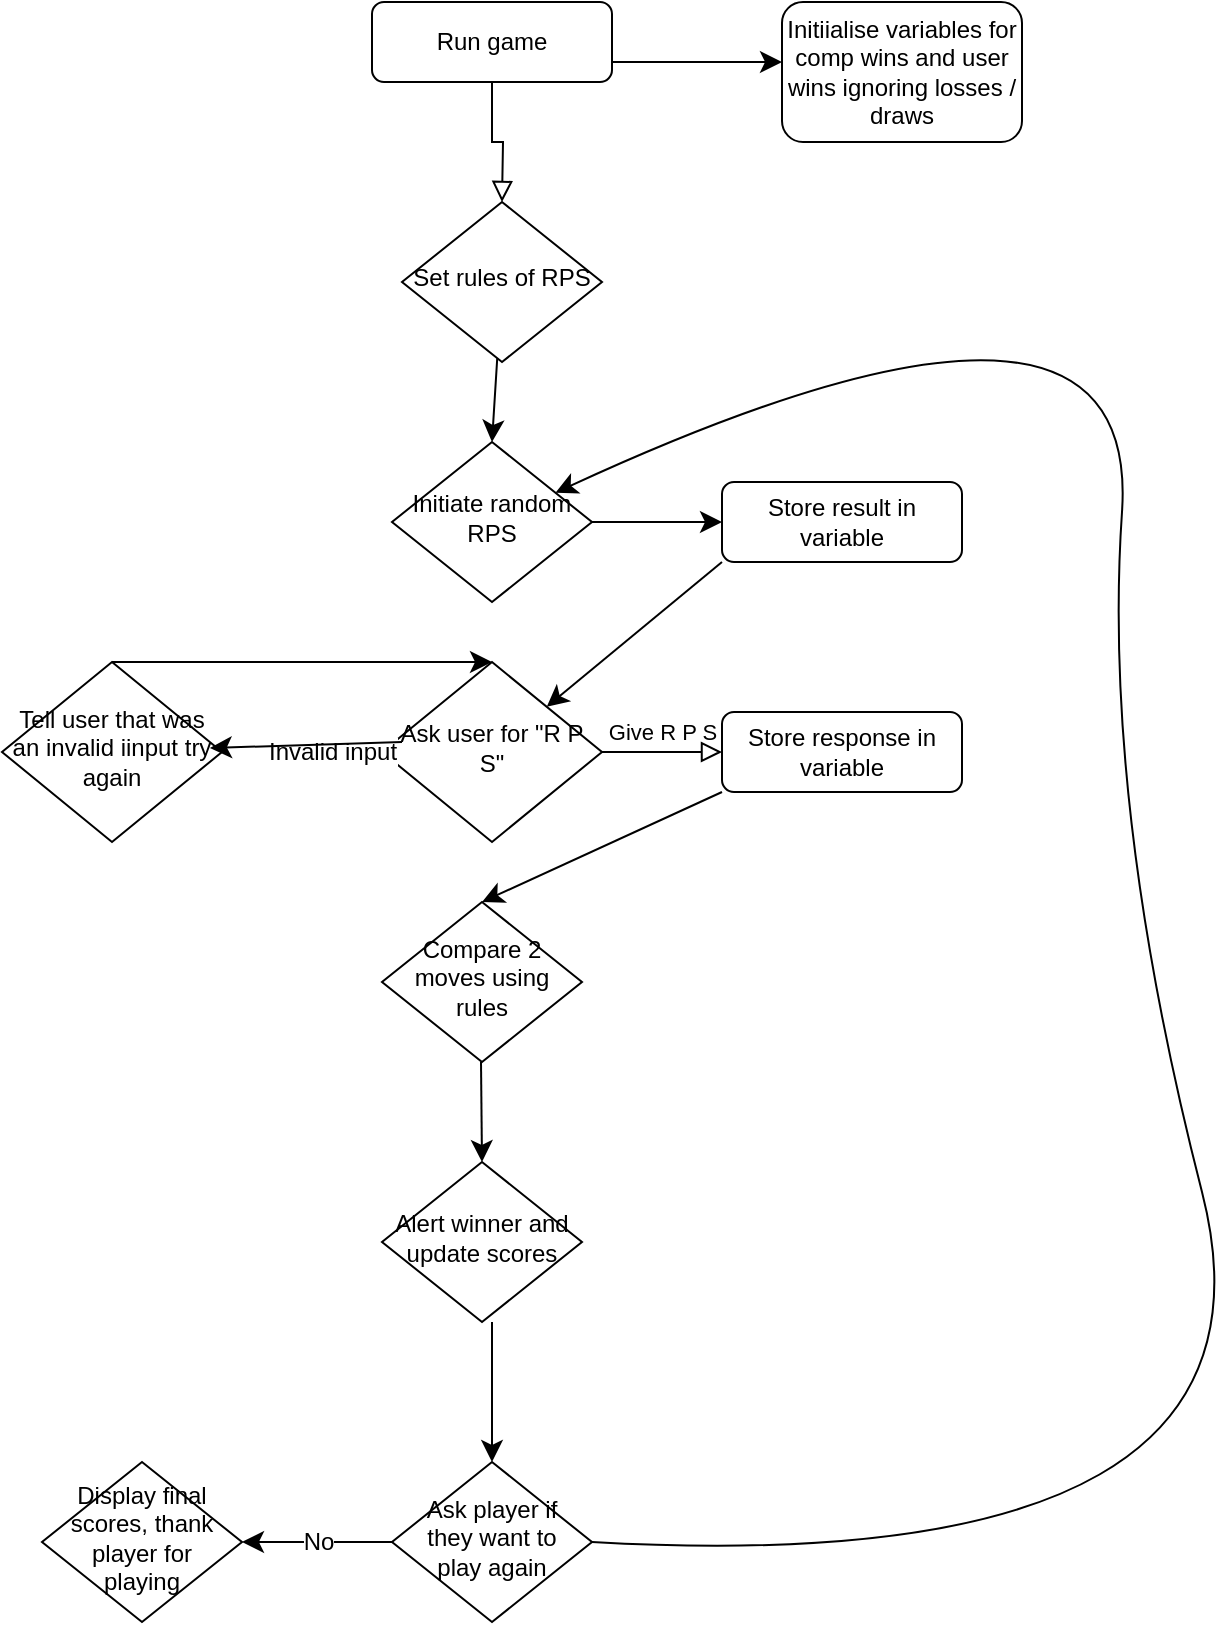 <mxfile version="21.0.6" type="google"><diagram id="C5RBs43oDa-KdzZeNtuy" name="Page-1"><mxGraphModel dx="1367" dy="1671" grid="1" gridSize="10" guides="1" tooltips="1" connect="1" arrows="1" fold="1" page="1" pageScale="1" pageWidth="827" pageHeight="1169" math="0" shadow="0"><root><mxCell id="WIyWlLk6GJQsqaUBKTNV-0"/><mxCell id="WIyWlLk6GJQsqaUBKTNV-1" parent="WIyWlLk6GJQsqaUBKTNV-0"/><mxCell id="WIyWlLk6GJQsqaUBKTNV-2" value="" style="rounded=0;html=1;jettySize=auto;orthogonalLoop=1;fontSize=11;endArrow=block;endFill=0;endSize=8;strokeWidth=1;shadow=0;labelBackgroundColor=none;edgeStyle=orthogonalEdgeStyle;" parent="WIyWlLk6GJQsqaUBKTNV-1" source="WIyWlLk6GJQsqaUBKTNV-3" edge="1"><mxGeometry relative="1" as="geometry"><mxPoint x="220" y="-30" as="targetPoint"/></mxGeometry></mxCell><mxCell id="WIyWlLk6GJQsqaUBKTNV-3" value="Run game" style="rounded=1;whiteSpace=wrap;html=1;fontSize=12;glass=0;strokeWidth=1;shadow=0;" parent="WIyWlLk6GJQsqaUBKTNV-1" vertex="1"><mxGeometry x="155" y="-130" width="120" height="40" as="geometry"/></mxCell><mxCell id="WIyWlLk6GJQsqaUBKTNV-5" value="Give R P S" style="edgeStyle=orthogonalEdgeStyle;rounded=0;html=1;jettySize=auto;orthogonalLoop=1;fontSize=11;endArrow=block;endFill=0;endSize=8;strokeWidth=1;shadow=0;labelBackgroundColor=none;" parent="WIyWlLk6GJQsqaUBKTNV-1" source="WIyWlLk6GJQsqaUBKTNV-6" target="WIyWlLk6GJQsqaUBKTNV-7" edge="1"><mxGeometry y="10" relative="1" as="geometry"><mxPoint as="offset"/></mxGeometry></mxCell><mxCell id="WIyWlLk6GJQsqaUBKTNV-6" value="Ask user for &quot;R P S&quot;" style="rhombus;whiteSpace=wrap;html=1;shadow=0;fontFamily=Helvetica;fontSize=12;align=center;strokeWidth=1;spacing=6;spacingTop=-4;" parent="WIyWlLk6GJQsqaUBKTNV-1" vertex="1"><mxGeometry x="160" y="200" width="110" height="90" as="geometry"/></mxCell><mxCell id="WIyWlLk6GJQsqaUBKTNV-7" value="Store response in variable" style="rounded=1;whiteSpace=wrap;html=1;fontSize=12;glass=0;strokeWidth=1;shadow=0;" parent="WIyWlLk6GJQsqaUBKTNV-1" vertex="1"><mxGeometry x="330" y="225" width="120" height="40" as="geometry"/></mxCell><mxCell id="WIyWlLk6GJQsqaUBKTNV-10" value="Compare 2 moves using rules" style="rhombus;whiteSpace=wrap;html=1;shadow=0;fontFamily=Helvetica;fontSize=12;align=center;strokeWidth=1;spacing=6;spacingTop=-4;" parent="WIyWlLk6GJQsqaUBKTNV-1" vertex="1"><mxGeometry x="160" y="320" width="100" height="80" as="geometry"/></mxCell><mxCell id="6kZwZpFXCJImwW27SQi5-1" value="Invalid input" style="endArrow=classic;html=1;rounded=0;fontSize=12;startSize=8;endSize=8;curved=1;exitX=0;exitY=0.5;exitDx=0;exitDy=0;" edge="1" parent="WIyWlLk6GJQsqaUBKTNV-1" source="WIyWlLk6GJQsqaUBKTNV-6"><mxGeometry width="50" height="50" relative="1" as="geometry"><mxPoint x="210" y="320" as="sourcePoint"/><mxPoint x="110" y="245" as="targetPoint"/></mxGeometry></mxCell><mxCell id="6kZwZpFXCJImwW27SQi5-3" value="Tell user that was an invalid iinput try again" style="rhombus;whiteSpace=wrap;html=1;shadow=0;fontFamily=Helvetica;fontSize=12;align=center;strokeWidth=1;spacing=6;spacingTop=-4;" vertex="1" parent="WIyWlLk6GJQsqaUBKTNV-1"><mxGeometry x="-30" y="200" width="110" height="90" as="geometry"/></mxCell><mxCell id="6kZwZpFXCJImwW27SQi5-5" value="" style="endArrow=classic;html=1;rounded=0;fontSize=12;startSize=8;endSize=8;curved=1;exitX=0.5;exitY=0;exitDx=0;exitDy=0;entryX=0.5;entryY=0;entryDx=0;entryDy=0;" edge="1" parent="WIyWlLk6GJQsqaUBKTNV-1" target="WIyWlLk6GJQsqaUBKTNV-6"><mxGeometry width="50" height="50" relative="1" as="geometry"><mxPoint x="25" y="200" as="sourcePoint"/><mxPoint x="280" y="260" as="targetPoint"/></mxGeometry></mxCell><mxCell id="6kZwZpFXCJImwW27SQi5-6" value="" style="endArrow=classic;html=1;rounded=0;fontSize=12;startSize=8;endSize=8;curved=1;entryX=0.945;entryY=0.478;entryDx=0;entryDy=0;entryPerimeter=0;" edge="1" parent="WIyWlLk6GJQsqaUBKTNV-1"><mxGeometry width="50" height="50" relative="1" as="geometry"><mxPoint x="170" y="240" as="sourcePoint"/><mxPoint x="73.95" y="243.02" as="targetPoint"/></mxGeometry></mxCell><mxCell id="6kZwZpFXCJImwW27SQi5-8" style="edgeStyle=none;curved=1;rounded=0;orthogonalLoop=1;jettySize=auto;html=1;exitX=0.5;exitY=0;exitDx=0;exitDy=0;fontSize=12;startSize=8;endSize=8;" edge="1" parent="WIyWlLk6GJQsqaUBKTNV-1" source="WIyWlLk6GJQsqaUBKTNV-10" target="WIyWlLk6GJQsqaUBKTNV-10"><mxGeometry relative="1" as="geometry"/></mxCell><mxCell id="6kZwZpFXCJImwW27SQi5-9" value="Initiate random RPS" style="rhombus;whiteSpace=wrap;html=1;shadow=0;fontFamily=Helvetica;fontSize=12;align=center;strokeWidth=1;spacing=6;spacingTop=-4;" vertex="1" parent="WIyWlLk6GJQsqaUBKTNV-1"><mxGeometry x="165" y="90" width="100" height="80" as="geometry"/></mxCell><mxCell id="6kZwZpFXCJImwW27SQi5-10" value="" style="endArrow=classic;html=1;rounded=0;fontSize=12;startSize=8;endSize=8;curved=1;exitX=1;exitY=0.5;exitDx=0;exitDy=0;" edge="1" parent="WIyWlLk6GJQsqaUBKTNV-1" source="6kZwZpFXCJImwW27SQi5-9"><mxGeometry width="50" height="50" relative="1" as="geometry"><mxPoint x="230" y="270" as="sourcePoint"/><mxPoint x="330" y="130" as="targetPoint"/></mxGeometry></mxCell><mxCell id="6kZwZpFXCJImwW27SQi5-11" value="Store result in variable" style="rounded=1;whiteSpace=wrap;html=1;fontSize=12;glass=0;strokeWidth=1;shadow=0;" vertex="1" parent="WIyWlLk6GJQsqaUBKTNV-1"><mxGeometry x="330" y="110" width="120" height="40" as="geometry"/></mxCell><mxCell id="6kZwZpFXCJImwW27SQi5-12" value="" style="endArrow=classic;html=1;rounded=0;fontSize=12;startSize=8;endSize=8;curved=1;exitX=0;exitY=1;exitDx=0;exitDy=0;" edge="1" parent="WIyWlLk6GJQsqaUBKTNV-1" source="6kZwZpFXCJImwW27SQi5-11" target="WIyWlLk6GJQsqaUBKTNV-6"><mxGeometry width="50" height="50" relative="1" as="geometry"><mxPoint x="230" y="260" as="sourcePoint"/><mxPoint x="280" y="210" as="targetPoint"/></mxGeometry></mxCell><mxCell id="6kZwZpFXCJImwW27SQi5-15" value="" style="endArrow=classic;html=1;rounded=0;fontSize=12;startSize=8;endSize=8;curved=1;exitX=0;exitY=1;exitDx=0;exitDy=0;entryX=0.5;entryY=0;entryDx=0;entryDy=0;" edge="1" parent="WIyWlLk6GJQsqaUBKTNV-1" source="WIyWlLk6GJQsqaUBKTNV-7" target="WIyWlLk6GJQsqaUBKTNV-10"><mxGeometry width="50" height="50" relative="1" as="geometry"><mxPoint x="230" y="260" as="sourcePoint"/><mxPoint x="280" y="330" as="targetPoint"/></mxGeometry></mxCell><mxCell id="6kZwZpFXCJImwW27SQi5-16" value="Set rules of RPS" style="rhombus;whiteSpace=wrap;html=1;shadow=0;fontFamily=Helvetica;fontSize=12;align=center;strokeWidth=1;spacing=6;spacingTop=-4;" vertex="1" parent="WIyWlLk6GJQsqaUBKTNV-1"><mxGeometry x="170" y="-30" width="100" height="80" as="geometry"/></mxCell><mxCell id="6kZwZpFXCJImwW27SQi5-17" value="" style="endArrow=classic;html=1;rounded=0;fontSize=12;startSize=8;endSize=8;curved=1;entryX=0.5;entryY=0;entryDx=0;entryDy=0;" edge="1" parent="WIyWlLk6GJQsqaUBKTNV-1" source="6kZwZpFXCJImwW27SQi5-16" target="6kZwZpFXCJImwW27SQi5-9"><mxGeometry width="50" height="50" relative="1" as="geometry"><mxPoint x="230" y="100" as="sourcePoint"/><mxPoint x="280" y="50" as="targetPoint"/></mxGeometry></mxCell><mxCell id="6kZwZpFXCJImwW27SQi5-18" value="" style="endArrow=classic;html=1;rounded=0;fontSize=12;startSize=8;endSize=8;curved=1;" edge="1" parent="WIyWlLk6GJQsqaUBKTNV-1"><mxGeometry width="50" height="50" relative="1" as="geometry"><mxPoint x="275" y="-100" as="sourcePoint"/><mxPoint x="360" y="-100" as="targetPoint"/></mxGeometry></mxCell><mxCell id="6kZwZpFXCJImwW27SQi5-19" value="Initiialise variables for comp wins and user wins ignoring losses / draws" style="rounded=1;whiteSpace=wrap;html=1;fontSize=12;glass=0;strokeWidth=1;shadow=0;" vertex="1" parent="WIyWlLk6GJQsqaUBKTNV-1"><mxGeometry x="360" y="-130" width="120" height="70" as="geometry"/></mxCell><mxCell id="6kZwZpFXCJImwW27SQi5-20" value="" style="endArrow=classic;html=1;rounded=0;fontSize=12;startSize=8;endSize=8;curved=1;" edge="1" parent="WIyWlLk6GJQsqaUBKTNV-1"><mxGeometry width="50" height="50" relative="1" as="geometry"><mxPoint x="209.5" y="400" as="sourcePoint"/><mxPoint x="210" y="450" as="targetPoint"/><Array as="points"/></mxGeometry></mxCell><mxCell id="6kZwZpFXCJImwW27SQi5-21" value="Alert winner and update scores" style="rhombus;whiteSpace=wrap;html=1;shadow=0;fontFamily=Helvetica;fontSize=12;align=center;strokeWidth=1;spacing=6;spacingTop=-4;" vertex="1" parent="WIyWlLk6GJQsqaUBKTNV-1"><mxGeometry x="160" y="450" width="100" height="80" as="geometry"/></mxCell><mxCell id="6kZwZpFXCJImwW27SQi5-22" value="" style="endArrow=classic;html=1;rounded=0;fontSize=12;startSize=8;endSize=8;curved=1;" edge="1" parent="WIyWlLk6GJQsqaUBKTNV-1"><mxGeometry width="50" height="50" relative="1" as="geometry"><mxPoint x="215" y="530" as="sourcePoint"/><mxPoint x="215" y="600" as="targetPoint"/></mxGeometry></mxCell><mxCell id="6kZwZpFXCJImwW27SQi5-23" value="Ask player if they want to play again" style="rhombus;whiteSpace=wrap;html=1;shadow=0;fontFamily=Helvetica;fontSize=12;align=center;strokeWidth=1;spacing=6;spacingTop=-4;" vertex="1" parent="WIyWlLk6GJQsqaUBKTNV-1"><mxGeometry x="165" y="600" width="100" height="80" as="geometry"/></mxCell><mxCell id="6kZwZpFXCJImwW27SQi5-24" value="No" style="endArrow=classic;html=1;rounded=0;fontSize=12;startSize=8;endSize=8;curved=1;exitX=0;exitY=0.5;exitDx=0;exitDy=0;" edge="1" parent="WIyWlLk6GJQsqaUBKTNV-1" source="6kZwZpFXCJImwW27SQi5-23"><mxGeometry width="50" height="50" relative="1" as="geometry"><mxPoint x="140" y="640" as="sourcePoint"/><mxPoint x="90" y="640" as="targetPoint"/></mxGeometry></mxCell><mxCell id="6kZwZpFXCJImwW27SQi5-25" value="Display final scores, thank player for playing" style="rhombus;whiteSpace=wrap;html=1;shadow=0;fontFamily=Helvetica;fontSize=12;align=center;strokeWidth=1;spacing=6;spacingTop=-4;" vertex="1" parent="WIyWlLk6GJQsqaUBKTNV-1"><mxGeometry x="-10" y="600" width="100" height="80" as="geometry"/></mxCell><mxCell id="6kZwZpFXCJImwW27SQi5-28" value="" style="endArrow=classic;html=1;rounded=0;fontSize=12;startSize=8;endSize=8;curved=1;" edge="1" parent="WIyWlLk6GJQsqaUBKTNV-1" target="6kZwZpFXCJImwW27SQi5-9"><mxGeometry width="50" height="50" relative="1" as="geometry"><mxPoint x="265" y="640" as="sourcePoint"/><mxPoint x="480" y="40" as="targetPoint"/><Array as="points"><mxPoint x="620" y="660"/><mxPoint x="520" y="270"/><mxPoint x="540" y="-20"/></Array></mxGeometry></mxCell></root></mxGraphModel></diagram></mxfile>